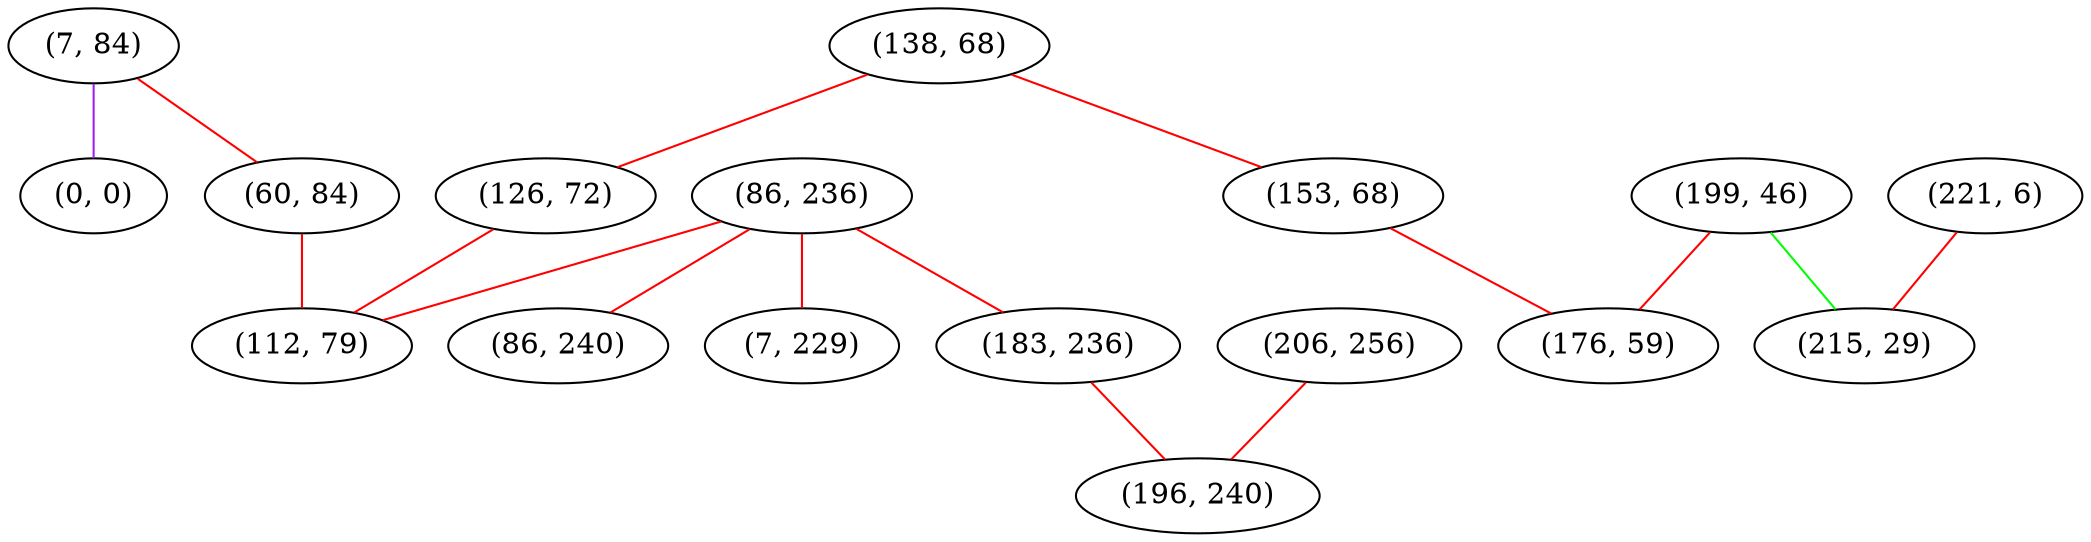 graph "" {
"(7, 84)";
"(221, 6)";
"(199, 46)";
"(0, 0)";
"(138, 68)";
"(153, 68)";
"(86, 236)";
"(215, 29)";
"(126, 72)";
"(86, 240)";
"(176, 59)";
"(60, 84)";
"(206, 256)";
"(112, 79)";
"(7, 229)";
"(183, 236)";
"(196, 240)";
"(7, 84)" -- "(60, 84)"  [color=red, key=0, weight=1];
"(7, 84)" -- "(0, 0)"  [color=purple, key=0, weight=4];
"(221, 6)" -- "(215, 29)"  [color=red, key=0, weight=1];
"(199, 46)" -- "(176, 59)"  [color=red, key=0, weight=1];
"(199, 46)" -- "(215, 29)"  [color=green, key=0, weight=2];
"(138, 68)" -- "(126, 72)"  [color=red, key=0, weight=1];
"(138, 68)" -- "(153, 68)"  [color=red, key=0, weight=1];
"(153, 68)" -- "(176, 59)"  [color=red, key=0, weight=1];
"(86, 236)" -- "(183, 236)"  [color=red, key=0, weight=1];
"(86, 236)" -- "(7, 229)"  [color=red, key=0, weight=1];
"(86, 236)" -- "(86, 240)"  [color=red, key=0, weight=1];
"(86, 236)" -- "(112, 79)"  [color=red, key=0, weight=1];
"(126, 72)" -- "(112, 79)"  [color=red, key=0, weight=1];
"(60, 84)" -- "(112, 79)"  [color=red, key=0, weight=1];
"(206, 256)" -- "(196, 240)"  [color=red, key=0, weight=1];
"(183, 236)" -- "(196, 240)"  [color=red, key=0, weight=1];
}
